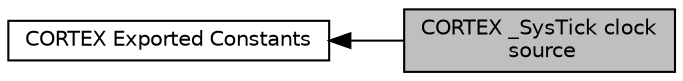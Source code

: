 digraph "CORTEX _SysTick clock source"
{
  edge [fontname="Helvetica",fontsize="10",labelfontname="Helvetica",labelfontsize="10"];
  node [fontname="Helvetica",fontsize="10",shape=record];
  rankdir=LR;
  Node0 [label="CORTEX _SysTick clock\l source",height=0.2,width=0.4,color="black", fillcolor="grey75", style="filled", fontcolor="black"];
  Node1 [label="CORTEX Exported Constants",height=0.2,width=0.4,color="black", fillcolor="white", style="filled",URL="$group___c_o_r_t_e_x___exported___constants.html"];
  Node1->Node0 [shape=plaintext, dir="back", style="solid"];
}
